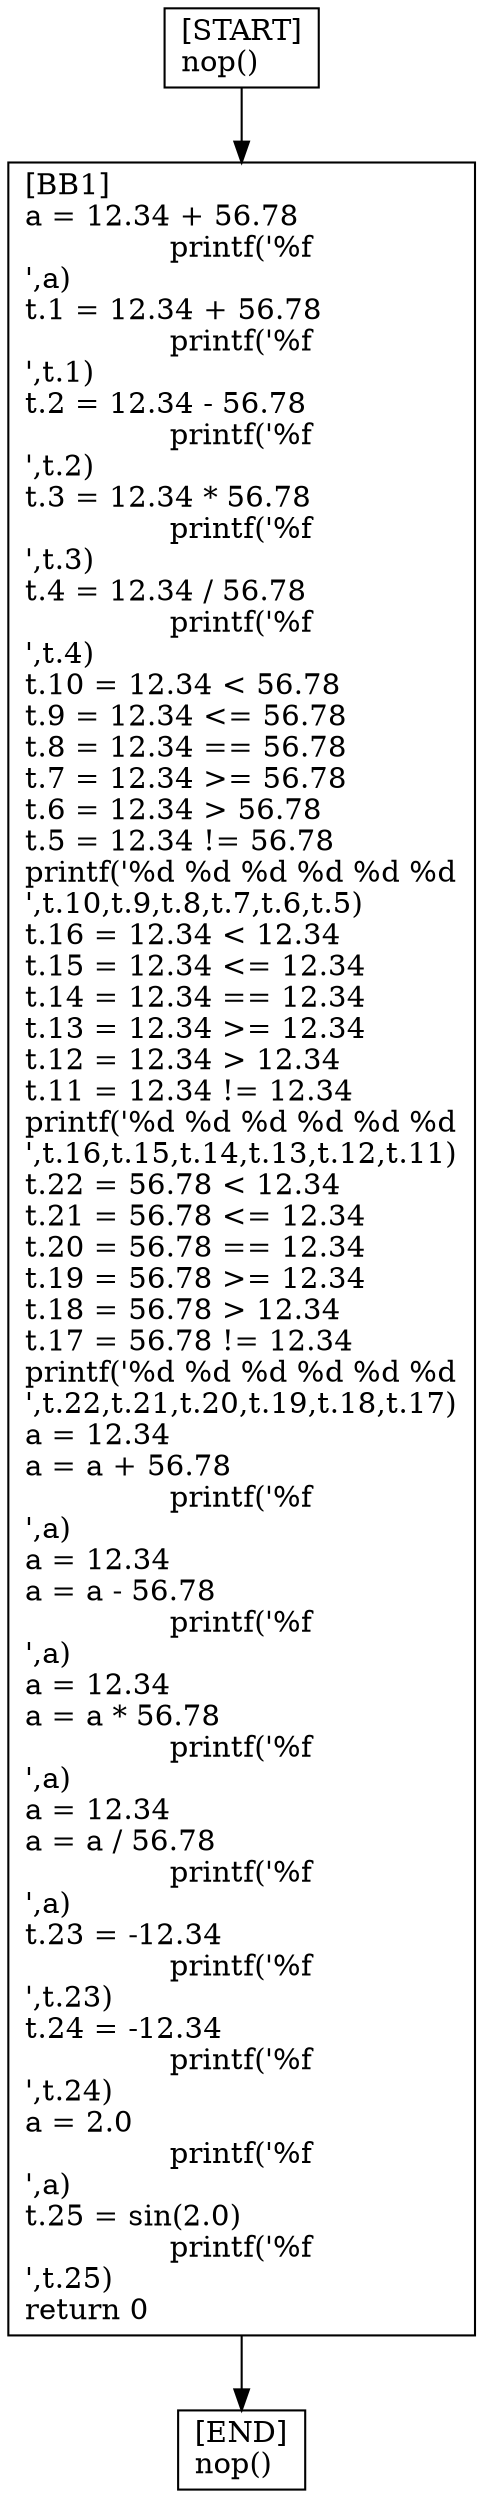 digraph {
  node [shape=box]
  END [label="[END]\lnop()\l"];
  START [label="[START]\lnop()\l"];
  BB1 [label="[BB1]\la = 12.34 + 56.78\lprintf('%f\n',a)\lt.1 = 12.34 + 56.78\lprintf('%f\n',t.1)\lt.2 = 12.34 - 56.78\lprintf('%f\n',t.2)\lt.3 = 12.34 * 56.78\lprintf('%f\n',t.3)\lt.4 = 12.34 / 56.78\lprintf('%f\n',t.4)\lt.10 = 12.34 < 56.78\lt.9 = 12.34 <= 56.78\lt.8 = 12.34 == 56.78\lt.7 = 12.34 >= 56.78\lt.6 = 12.34 > 56.78\lt.5 = 12.34 != 56.78\lprintf('%d %d %d %d %d %d\n',t.10,t.9,t.8,t.7,t.6,t.5)\lt.16 = 12.34 < 12.34\lt.15 = 12.34 <= 12.34\lt.14 = 12.34 == 12.34\lt.13 = 12.34 >= 12.34\lt.12 = 12.34 > 12.34\lt.11 = 12.34 != 12.34\lprintf('%d %d %d %d %d %d\n',t.16,t.15,t.14,t.13,t.12,t.11)\lt.22 = 56.78 < 12.34\lt.21 = 56.78 <= 12.34\lt.20 = 56.78 == 12.34\lt.19 = 56.78 >= 12.34\lt.18 = 56.78 > 12.34\lt.17 = 56.78 != 12.34\lprintf('%d %d %d %d %d %d\n',t.22,t.21,t.20,t.19,t.18,t.17)\la = 12.34\la = a + 56.78\lprintf('%f\n',a)\la = 12.34\la = a - 56.78\lprintf('%f\n',a)\la = 12.34\la = a * 56.78\lprintf('%f\n',a)\la = 12.34\la = a / 56.78\lprintf('%f\n',a)\lt.23 = -12.34\lprintf('%f\n',t.23)\lt.24 = -12.34\lprintf('%f\n',t.24)\la = 2.0\lprintf('%f\n',a)\lt.25 = sin(2.0)\lprintf('%f\n',t.25)\lreturn 0\l"];
  START -> BB1;
  BB1 -> END;
}
